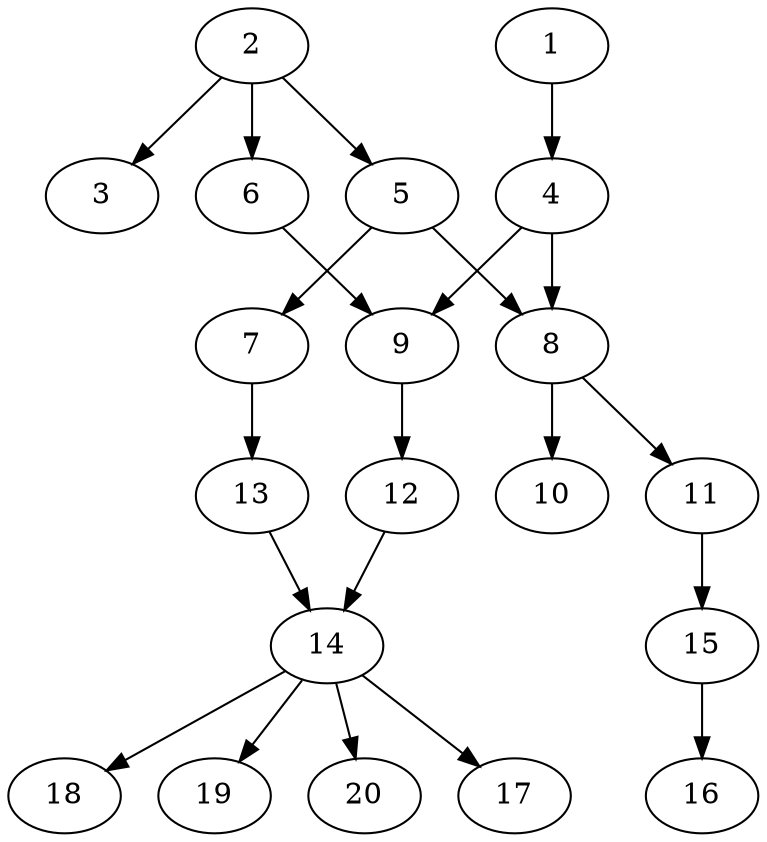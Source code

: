 // DAG automatically generated by daggen at Wed Jul 24 22:10:09 2019
// ./daggen --dot -n 20 --ccr 0.5 --fat 0.5 --regular 0.5 --density 0.5 --mindata 5242880 --maxdata 52428800 
digraph G {
  1 [size="40603648", alpha="0.03", expect_size="20301824"] 
  1 -> 4 [size ="20301824"]
  2 [size="16349184", alpha="0.11", expect_size="8174592"] 
  2 -> 3 [size ="8174592"]
  2 -> 5 [size ="8174592"]
  2 -> 6 [size ="8174592"]
  3 [size="89282560", alpha="0.01", expect_size="44641280"] 
  4 [size="46194688", alpha="0.05", expect_size="23097344"] 
  4 -> 8 [size ="23097344"]
  4 -> 9 [size ="23097344"]
  5 [size="96462848", alpha="0.13", expect_size="48231424"] 
  5 -> 7 [size ="48231424"]
  5 -> 8 [size ="48231424"]
  6 [size="17545216", alpha="0.07", expect_size="8772608"] 
  6 -> 9 [size ="8772608"]
  7 [size="27353088", alpha="0.18", expect_size="13676544"] 
  7 -> 13 [size ="13676544"]
  8 [size="28448768", alpha="0.05", expect_size="14224384"] 
  8 -> 10 [size ="14224384"]
  8 -> 11 [size ="14224384"]
  9 [size="25835520", alpha="0.19", expect_size="12917760"] 
  9 -> 12 [size ="12917760"]
  10 [size="62038016", alpha="0.03", expect_size="31019008"] 
  11 [size="60571648", alpha="0.18", expect_size="30285824"] 
  11 -> 15 [size ="30285824"]
  12 [size="73097216", alpha="0.00", expect_size="36548608"] 
  12 -> 14 [size ="36548608"]
  13 [size="28674048", alpha="0.14", expect_size="14337024"] 
  13 -> 14 [size ="14337024"]
  14 [size="35184640", alpha="0.16", expect_size="17592320"] 
  14 -> 17 [size ="17592320"]
  14 -> 18 [size ="17592320"]
  14 -> 19 [size ="17592320"]
  14 -> 20 [size ="17592320"]
  15 [size="57618432", alpha="0.09", expect_size="28809216"] 
  15 -> 16 [size ="28809216"]
  16 [size="25815040", alpha="0.12", expect_size="12907520"] 
  17 [size="56520704", alpha="0.06", expect_size="28260352"] 
  18 [size="46618624", alpha="0.10", expect_size="23309312"] 
  19 [size="71680000", alpha="0.17", expect_size="35840000"] 
  20 [size="68329472", alpha="0.20", expect_size="34164736"] 
}
